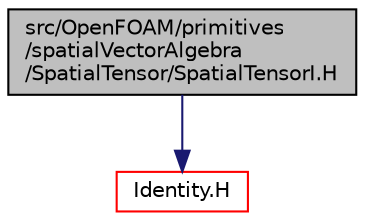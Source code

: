 digraph "src/OpenFOAM/primitives/spatialVectorAlgebra/SpatialTensor/SpatialTensorI.H"
{
  bgcolor="transparent";
  edge [fontname="Helvetica",fontsize="10",labelfontname="Helvetica",labelfontsize="10"];
  node [fontname="Helvetica",fontsize="10",shape=record];
  Node1 [label="src/OpenFOAM/primitives\l/spatialVectorAlgebra\l/SpatialTensor/SpatialTensorI.H",height=0.2,width=0.4,color="black", fillcolor="grey75", style="filled", fontcolor="black"];
  Node1 -> Node2 [color="midnightblue",fontsize="10",style="solid",fontname="Helvetica"];
  Node2 [label="Identity.H",height=0.2,width=0.4,color="red",URL="$a09135.html"];
}
